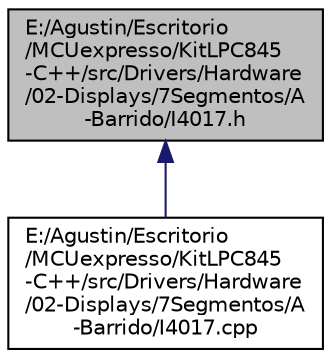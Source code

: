 digraph "E:/Agustin/Escritorio/MCUexpresso/KitLPC845-C++/src/Drivers/Hardware/02-Displays/7Segmentos/A-Barrido/I4017.h"
{
 // LATEX_PDF_SIZE
  edge [fontname="Helvetica",fontsize="10",labelfontname="Helvetica",labelfontsize="10"];
  node [fontname="Helvetica",fontsize="10",shape=record];
  Node1 [label="E:/Agustin/Escritorio\l/MCUexpresso/KitLPC845\l-C++/src/Drivers/Hardware\l/02-Displays/7Segmentos/A\l-Barrido/I4017.h",height=0.2,width=0.4,color="black", fillcolor="grey75", style="filled", fontcolor="black",tooltip="Objeto de control del integrado I4017."];
  Node1 -> Node2 [dir="back",color="midnightblue",fontsize="10",style="solid",fontname="Helvetica"];
  Node2 [label="E:/Agustin/Escritorio\l/MCUexpresso/KitLPC845\l-C++/src/Drivers/Hardware\l/02-Displays/7Segmentos/A\l-Barrido/I4017.cpp",height=0.2,width=0.4,color="black", fillcolor="white", style="filled",URL="$_i4017_8cpp.html",tooltip="Objeto de control del integrado I4017."];
}
